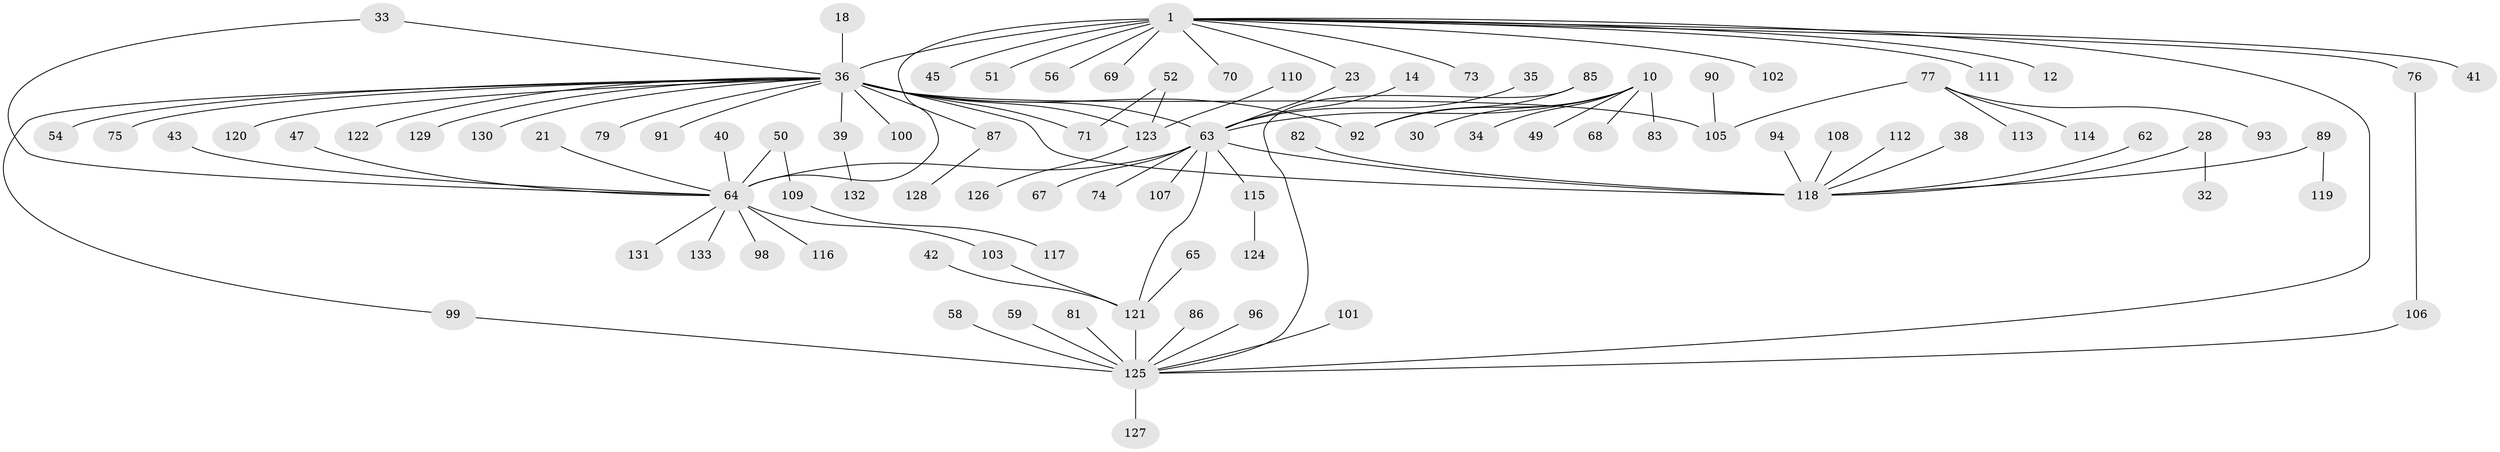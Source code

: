 // original degree distribution, {18: 0.007518796992481203, 15: 0.007518796992481203, 12: 0.007518796992481203, 2: 0.24812030075187969, 3: 0.10526315789473684, 7: 0.007518796992481203, 8: 0.015037593984962405, 4: 0.045112781954887216, 16: 0.007518796992481203, 1: 0.5112781954887218, 5: 0.007518796992481203, 9: 0.007518796992481203, 10: 0.007518796992481203, 6: 0.015037593984962405}
// Generated by graph-tools (version 1.1) at 2025/50/03/04/25 21:50:02]
// undirected, 93 vertices, 103 edges
graph export_dot {
graph [start="1"]
  node [color=gray90,style=filled];
  1;
  10;
  12;
  14;
  18;
  21;
  23;
  28;
  30;
  32;
  33;
  34;
  35;
  36 [super="+9+22"];
  38;
  39;
  40;
  41;
  42;
  43;
  45;
  47;
  49;
  50;
  51;
  52;
  54;
  56;
  58;
  59;
  62;
  63 [super="+57+17"];
  64 [super="+2"];
  65;
  67;
  68 [super="+19"];
  69 [super="+13"];
  70;
  71;
  73;
  74;
  75;
  76;
  77;
  79;
  81;
  82;
  83;
  85;
  86;
  87;
  89;
  90;
  91;
  92 [super="+80"];
  93;
  94;
  96;
  98;
  99 [super="+44+78+95"];
  100;
  101;
  102 [super="+15"];
  103 [super="+66"];
  105 [super="+27"];
  106;
  107;
  108;
  109;
  110;
  111;
  112;
  113;
  114;
  115;
  116;
  117;
  118 [super="+84+97"];
  119;
  120;
  121 [super="+48"];
  122;
  123 [super="+25+46"];
  124;
  125 [super="+104+61+72"];
  126;
  127;
  128;
  129;
  130;
  131;
  132;
  133;
  1 -- 12;
  1 -- 23;
  1 -- 36 [weight=3];
  1 -- 41;
  1 -- 45;
  1 -- 51;
  1 -- 56;
  1 -- 64 [weight=2];
  1 -- 70;
  1 -- 73;
  1 -- 76;
  1 -- 111;
  1 -- 125;
  1 -- 69;
  1 -- 102;
  10 -- 30;
  10 -- 34;
  10 -- 49;
  10 -- 68 [weight=2];
  10 -- 83;
  10 -- 92;
  10 -- 63;
  14 -- 63 [weight=2];
  18 -- 36;
  21 -- 64;
  23 -- 63;
  28 -- 32;
  28 -- 118;
  33 -- 64;
  33 -- 36;
  35 -- 63;
  36 -- 130;
  36 -- 71;
  36 -- 75;
  36 -- 87;
  36 -- 91;
  36 -- 100;
  36 -- 39;
  36 -- 54;
  36 -- 122;
  36 -- 123 [weight=3];
  36 -- 129;
  36 -- 79;
  36 -- 120;
  36 -- 92 [weight=2];
  36 -- 99;
  36 -- 63 [weight=2];
  36 -- 118;
  36 -- 105;
  38 -- 118;
  39 -- 132;
  40 -- 64;
  42 -- 121;
  43 -- 64;
  47 -- 64;
  50 -- 109;
  50 -- 64;
  52 -- 71;
  52 -- 123;
  58 -- 125;
  59 -- 125;
  62 -- 118;
  63 -- 67;
  63 -- 64 [weight=3];
  63 -- 115;
  63 -- 74;
  63 -- 107;
  63 -- 118 [weight=3];
  63 -- 121;
  64 -- 133;
  64 -- 98;
  64 -- 131;
  64 -- 116;
  64 -- 103;
  65 -- 121;
  76 -- 106;
  77 -- 93;
  77 -- 113;
  77 -- 114;
  77 -- 105;
  81 -- 125;
  82 -- 118;
  85 -- 92;
  85 -- 125;
  86 -- 125;
  87 -- 128;
  89 -- 119;
  89 -- 118;
  90 -- 105;
  94 -- 118;
  96 -- 125;
  99 -- 125;
  101 -- 125;
  103 -- 121;
  106 -- 125;
  108 -- 118;
  109 -- 117;
  110 -- 123;
  112 -- 118;
  115 -- 124;
  121 -- 125 [weight=4];
  123 -- 126;
  125 -- 127;
}

